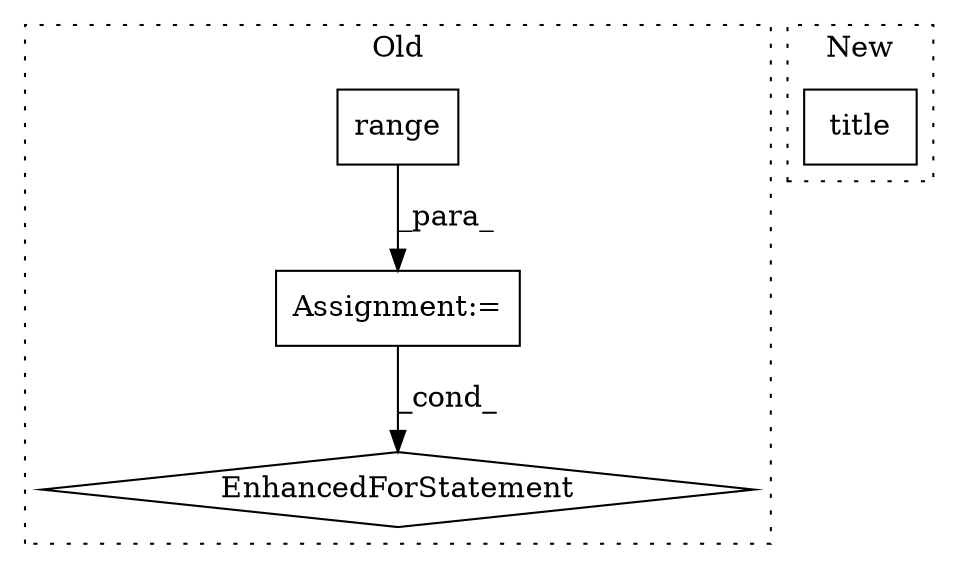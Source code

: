 digraph G {
subgraph cluster0 {
1 [label="range" a="32" s="1406,1424" l="6,1" shape="box"];
3 [label="EnhancedForStatement" a="70" s="1345,1425" l="53,2" shape="diamond"];
4 [label="Assignment:=" a="7" s="1345,1425" l="53,2" shape="box"];
label = "Old";
style="dotted";
}
subgraph cluster1 {
2 [label="title" a="32" s="1431,1451" l="6,1" shape="box"];
label = "New";
style="dotted";
}
1 -> 4 [label="_para_"];
4 -> 3 [label="_cond_"];
}